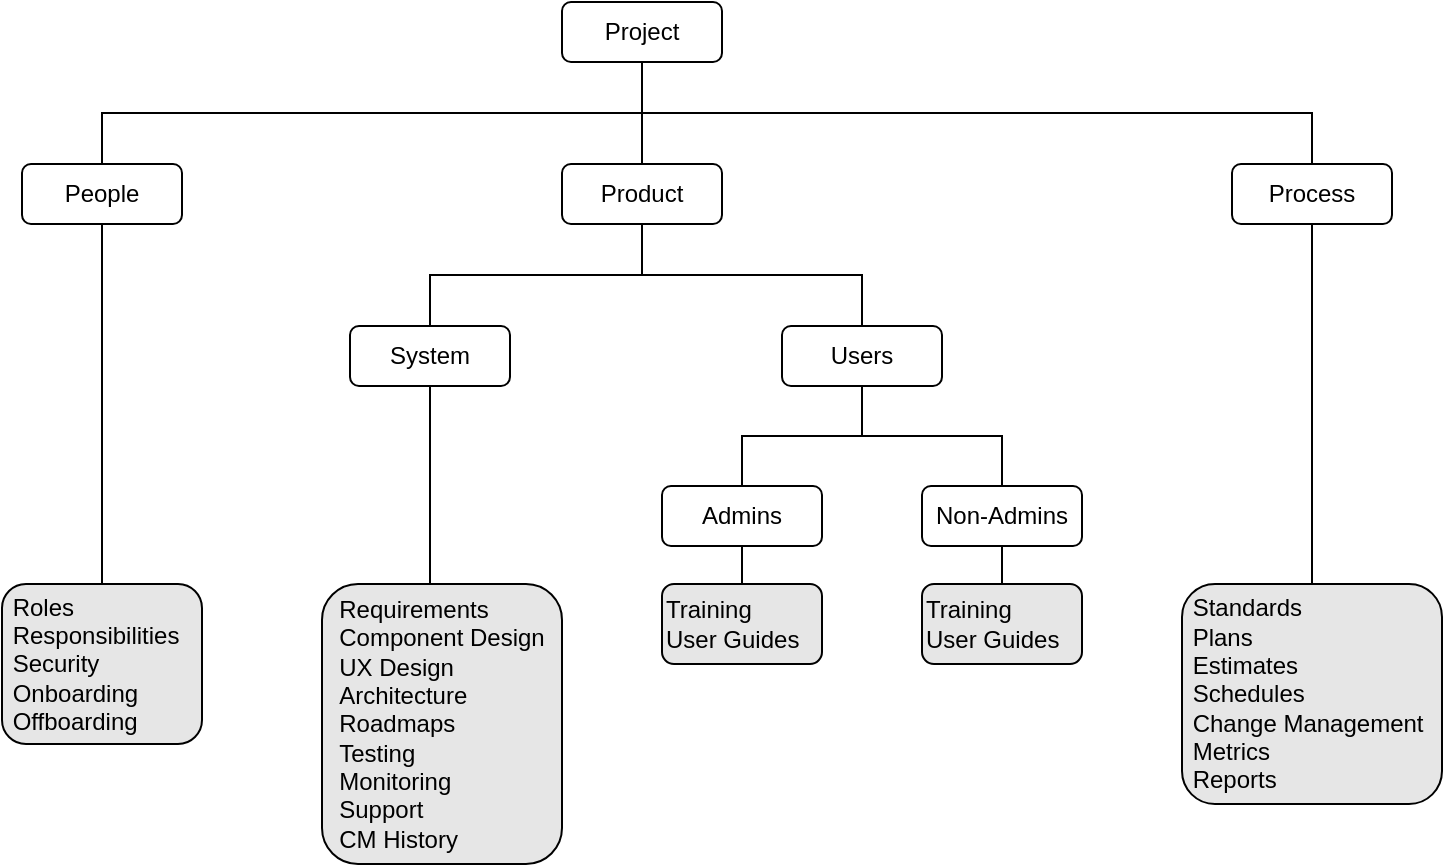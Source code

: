 <mxfile version="17.4.6" type="github">
  <diagram id="prtHgNgQTEPvFCAcTncT" name="Page-1">
    <mxGraphModel dx="1280" dy="754" grid="1" gridSize="10" guides="1" tooltips="1" connect="1" arrows="1" fold="1" page="1" pageScale="1" pageWidth="827" pageHeight="1169" math="0" shadow="0">
      <root>
        <mxCell id="0" />
        <mxCell id="1" parent="0" />
        <mxCell id="cbHeU8gfhbA5Lvz1NeC9-2" value="Project" style="rounded=1;whiteSpace=wrap;html=1;" vertex="1" parent="1">
          <mxGeometry x="334" y="30" width="80" height="30" as="geometry" />
        </mxCell>
        <mxCell id="cbHeU8gfhbA5Lvz1NeC9-17" style="edgeStyle=orthogonalEdgeStyle;rounded=0;orthogonalLoop=1;jettySize=auto;html=1;exitX=0.5;exitY=1;exitDx=0;exitDy=0;endArrow=none;endFill=0;" edge="1" parent="1" source="cbHeU8gfhbA5Lvz1NeC9-3" target="cbHeU8gfhbA5Lvz1NeC9-6">
          <mxGeometry relative="1" as="geometry" />
        </mxCell>
        <mxCell id="cbHeU8gfhbA5Lvz1NeC9-31" style="edgeStyle=orthogonalEdgeStyle;rounded=0;orthogonalLoop=1;jettySize=auto;html=1;exitX=0.5;exitY=0;exitDx=0;exitDy=0;endArrow=none;endFill=0;strokeColor=default;" edge="1" parent="1" source="cbHeU8gfhbA5Lvz1NeC9-3" target="cbHeU8gfhbA5Lvz1NeC9-2">
          <mxGeometry relative="1" as="geometry" />
        </mxCell>
        <mxCell id="cbHeU8gfhbA5Lvz1NeC9-3" value="People" style="rounded=1;whiteSpace=wrap;html=1;" vertex="1" parent="1">
          <mxGeometry x="64" y="111" width="80" height="30" as="geometry" />
        </mxCell>
        <mxCell id="cbHeU8gfhbA5Lvz1NeC9-33" style="edgeStyle=orthogonalEdgeStyle;rounded=0;orthogonalLoop=1;jettySize=auto;html=1;exitX=0.5;exitY=0;exitDx=0;exitDy=0;entryX=0.5;entryY=1;entryDx=0;entryDy=0;endArrow=none;endFill=0;strokeColor=default;" edge="1" parent="1" source="cbHeU8gfhbA5Lvz1NeC9-4" target="cbHeU8gfhbA5Lvz1NeC9-2">
          <mxGeometry relative="1" as="geometry" />
        </mxCell>
        <mxCell id="cbHeU8gfhbA5Lvz1NeC9-4" value="Product" style="rounded=1;whiteSpace=wrap;html=1;" vertex="1" parent="1">
          <mxGeometry x="334" y="111" width="80" height="30" as="geometry" />
        </mxCell>
        <mxCell id="cbHeU8gfhbA5Lvz1NeC9-26" style="edgeStyle=orthogonalEdgeStyle;rounded=0;orthogonalLoop=1;jettySize=auto;html=1;exitX=0.5;exitY=1;exitDx=0;exitDy=0;entryX=0.5;entryY=0;entryDx=0;entryDy=0;endArrow=none;endFill=0;strokeColor=default;" edge="1" parent="1" source="cbHeU8gfhbA5Lvz1NeC9-5" target="cbHeU8gfhbA5Lvz1NeC9-9">
          <mxGeometry relative="1" as="geometry" />
        </mxCell>
        <mxCell id="cbHeU8gfhbA5Lvz1NeC9-32" style="edgeStyle=orthogonalEdgeStyle;rounded=0;orthogonalLoop=1;jettySize=auto;html=1;exitX=0.5;exitY=0;exitDx=0;exitDy=0;entryX=0.5;entryY=1;entryDx=0;entryDy=0;endArrow=none;endFill=0;strokeColor=default;" edge="1" parent="1" source="cbHeU8gfhbA5Lvz1NeC9-5" target="cbHeU8gfhbA5Lvz1NeC9-2">
          <mxGeometry relative="1" as="geometry" />
        </mxCell>
        <mxCell id="cbHeU8gfhbA5Lvz1NeC9-5" value="Process" style="rounded=1;whiteSpace=wrap;html=1;" vertex="1" parent="1">
          <mxGeometry x="669" y="111" width="80" height="30" as="geometry" />
        </mxCell>
        <mxCell id="cbHeU8gfhbA5Lvz1NeC9-6" value="&amp;nbsp;Roles&lt;br&gt;&amp;nbsp;Responsibilities&lt;br&gt;&amp;nbsp;Security&lt;br&gt;&amp;nbsp;Onboarding&lt;br&gt;&amp;nbsp;Offboarding" style="rounded=1;whiteSpace=wrap;html=1;align=left;fillColor=#E6E6E6;" vertex="1" parent="1">
          <mxGeometry x="54" y="321" width="100" height="80" as="geometry" />
        </mxCell>
        <mxCell id="cbHeU8gfhbA5Lvz1NeC9-18" style="edgeStyle=orthogonalEdgeStyle;rounded=0;orthogonalLoop=1;jettySize=auto;html=1;exitX=0.5;exitY=1;exitDx=0;exitDy=0;entryX=0.45;entryY=0;entryDx=0;entryDy=0;entryPerimeter=0;endArrow=none;endFill=0;" edge="1" parent="1" source="cbHeU8gfhbA5Lvz1NeC9-7" target="cbHeU8gfhbA5Lvz1NeC9-10">
          <mxGeometry relative="1" as="geometry" />
        </mxCell>
        <mxCell id="cbHeU8gfhbA5Lvz1NeC9-27" style="edgeStyle=orthogonalEdgeStyle;rounded=0;orthogonalLoop=1;jettySize=auto;html=1;exitX=0.5;exitY=0;exitDx=0;exitDy=0;entryX=0.5;entryY=1;entryDx=0;entryDy=0;endArrow=none;endFill=0;strokeColor=default;" edge="1" parent="1" source="cbHeU8gfhbA5Lvz1NeC9-7" target="cbHeU8gfhbA5Lvz1NeC9-4">
          <mxGeometry relative="1" as="geometry" />
        </mxCell>
        <mxCell id="cbHeU8gfhbA5Lvz1NeC9-7" value="System" style="rounded=1;whiteSpace=wrap;html=1;" vertex="1" parent="1">
          <mxGeometry x="228" y="192" width="80" height="30" as="geometry" />
        </mxCell>
        <mxCell id="cbHeU8gfhbA5Lvz1NeC9-28" style="edgeStyle=orthogonalEdgeStyle;rounded=0;orthogonalLoop=1;jettySize=auto;html=1;exitX=0.5;exitY=0;exitDx=0;exitDy=0;entryX=0.5;entryY=1;entryDx=0;entryDy=0;endArrow=none;endFill=0;strokeColor=default;" edge="1" parent="1" source="cbHeU8gfhbA5Lvz1NeC9-8" target="cbHeU8gfhbA5Lvz1NeC9-4">
          <mxGeometry relative="1" as="geometry" />
        </mxCell>
        <mxCell id="cbHeU8gfhbA5Lvz1NeC9-8" value="Users" style="rounded=1;whiteSpace=wrap;html=1;" vertex="1" parent="1">
          <mxGeometry x="444" y="192" width="80" height="30" as="geometry" />
        </mxCell>
        <mxCell id="cbHeU8gfhbA5Lvz1NeC9-9" value="&amp;nbsp;Standards&lt;br&gt;&amp;nbsp;Plans&lt;br&gt;&amp;nbsp;Estimates&lt;br&gt;&amp;nbsp;Schedules&lt;br&gt;&amp;nbsp;Change Management&lt;br&gt;&amp;nbsp;Metrics&lt;br&gt;&amp;nbsp;Reports" style="rounded=1;whiteSpace=wrap;html=1;align=left;fillColor=#E6E6E6;" vertex="1" parent="1">
          <mxGeometry x="644" y="321" width="130" height="110" as="geometry" />
        </mxCell>
        <mxCell id="cbHeU8gfhbA5Lvz1NeC9-10" value="&lt;div style=&quot;text-align: left&quot;&gt;Requirements&lt;/div&gt;&lt;div style=&quot;text-align: left&quot;&gt;Component Design&lt;/div&gt;&lt;div style=&quot;text-align: left&quot;&gt;UX Design&lt;/div&gt;&lt;div style=&quot;text-align: left&quot;&gt;Architecture&lt;/div&gt;&lt;div style=&quot;text-align: left&quot;&gt;Roadmaps&lt;/div&gt;&lt;div style=&quot;text-align: left&quot;&gt;Testing&lt;/div&gt;&lt;div style=&quot;text-align: left&quot;&gt;Monitoring&lt;/div&gt;&lt;div style=&quot;text-align: left&quot;&gt;Support&lt;/div&gt;&lt;div style=&quot;text-align: left&quot;&gt;CM History&lt;/div&gt;" style="rounded=1;whiteSpace=wrap;html=1;fillColor=#E6E6E6;" vertex="1" parent="1">
          <mxGeometry x="214" y="321" width="120" height="140" as="geometry" />
        </mxCell>
        <mxCell id="cbHeU8gfhbA5Lvz1NeC9-24" style="edgeStyle=orthogonalEdgeStyle;rounded=0;orthogonalLoop=1;jettySize=auto;html=1;exitX=0.5;exitY=1;exitDx=0;exitDy=0;entryX=0.5;entryY=0;entryDx=0;entryDy=0;endArrow=none;endFill=0;strokeColor=default;" edge="1" parent="1" source="cbHeU8gfhbA5Lvz1NeC9-11" target="cbHeU8gfhbA5Lvz1NeC9-12">
          <mxGeometry relative="1" as="geometry" />
        </mxCell>
        <mxCell id="cbHeU8gfhbA5Lvz1NeC9-29" style="edgeStyle=orthogonalEdgeStyle;rounded=0;orthogonalLoop=1;jettySize=auto;html=1;exitX=0.5;exitY=0;exitDx=0;exitDy=0;entryX=0.5;entryY=1;entryDx=0;entryDy=0;endArrow=none;endFill=0;strokeColor=default;" edge="1" parent="1" source="cbHeU8gfhbA5Lvz1NeC9-11" target="cbHeU8gfhbA5Lvz1NeC9-8">
          <mxGeometry relative="1" as="geometry" />
        </mxCell>
        <mxCell id="cbHeU8gfhbA5Lvz1NeC9-11" value="Admins" style="rounded=1;whiteSpace=wrap;html=1;" vertex="1" parent="1">
          <mxGeometry x="384" y="272" width="80" height="30" as="geometry" />
        </mxCell>
        <mxCell id="cbHeU8gfhbA5Lvz1NeC9-12" value="Training&lt;br&gt;User Guides" style="rounded=1;whiteSpace=wrap;html=1;align=left;fillColor=#E6E6E6;" vertex="1" parent="1">
          <mxGeometry x="384" y="321" width="80" height="40" as="geometry" />
        </mxCell>
        <mxCell id="cbHeU8gfhbA5Lvz1NeC9-25" style="edgeStyle=orthogonalEdgeStyle;rounded=0;orthogonalLoop=1;jettySize=auto;html=1;exitX=0.5;exitY=1;exitDx=0;exitDy=0;entryX=0.5;entryY=0;entryDx=0;entryDy=0;endArrow=none;endFill=0;strokeColor=default;" edge="1" parent="1" source="cbHeU8gfhbA5Lvz1NeC9-13" target="cbHeU8gfhbA5Lvz1NeC9-14">
          <mxGeometry relative="1" as="geometry" />
        </mxCell>
        <mxCell id="cbHeU8gfhbA5Lvz1NeC9-30" style="edgeStyle=orthogonalEdgeStyle;rounded=0;orthogonalLoop=1;jettySize=auto;html=1;exitX=0.5;exitY=0;exitDx=0;exitDy=0;entryX=0.5;entryY=1;entryDx=0;entryDy=0;endArrow=none;endFill=0;strokeColor=default;" edge="1" parent="1" source="cbHeU8gfhbA5Lvz1NeC9-13" target="cbHeU8gfhbA5Lvz1NeC9-8">
          <mxGeometry relative="1" as="geometry" />
        </mxCell>
        <mxCell id="cbHeU8gfhbA5Lvz1NeC9-13" value="Non-Admins" style="rounded=1;whiteSpace=wrap;html=1;" vertex="1" parent="1">
          <mxGeometry x="514" y="272" width="80" height="30" as="geometry" />
        </mxCell>
        <mxCell id="cbHeU8gfhbA5Lvz1NeC9-14" value="Training&lt;br&gt;User Guides" style="rounded=1;whiteSpace=wrap;html=1;align=left;fillColor=#E6E6E6;" vertex="1" parent="1">
          <mxGeometry x="514" y="321" width="80" height="40" as="geometry" />
        </mxCell>
        <mxCell id="cbHeU8gfhbA5Lvz1NeC9-15" style="edgeStyle=orthogonalEdgeStyle;rounded=0;orthogonalLoop=1;jettySize=auto;html=1;exitX=0.5;exitY=1;exitDx=0;exitDy=0;" edge="1" parent="1" source="cbHeU8gfhbA5Lvz1NeC9-12" target="cbHeU8gfhbA5Lvz1NeC9-12">
          <mxGeometry relative="1" as="geometry" />
        </mxCell>
      </root>
    </mxGraphModel>
  </diagram>
</mxfile>
